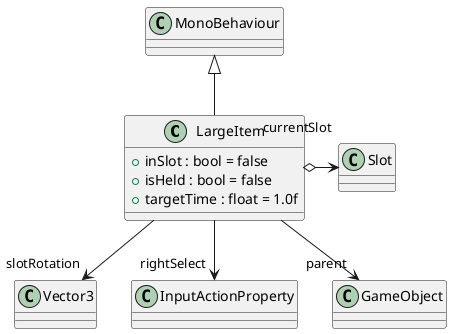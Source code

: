 @startuml
class LargeItem {
    + inSlot : bool = false
    + isHeld : bool = false
    + targetTime : float = 1.0f
}
MonoBehaviour <|-- LargeItem
LargeItem --> "slotRotation" Vector3
LargeItem o-> "currentSlot" Slot
LargeItem --> "rightSelect" InputActionProperty
LargeItem --> "parent" GameObject
@enduml

